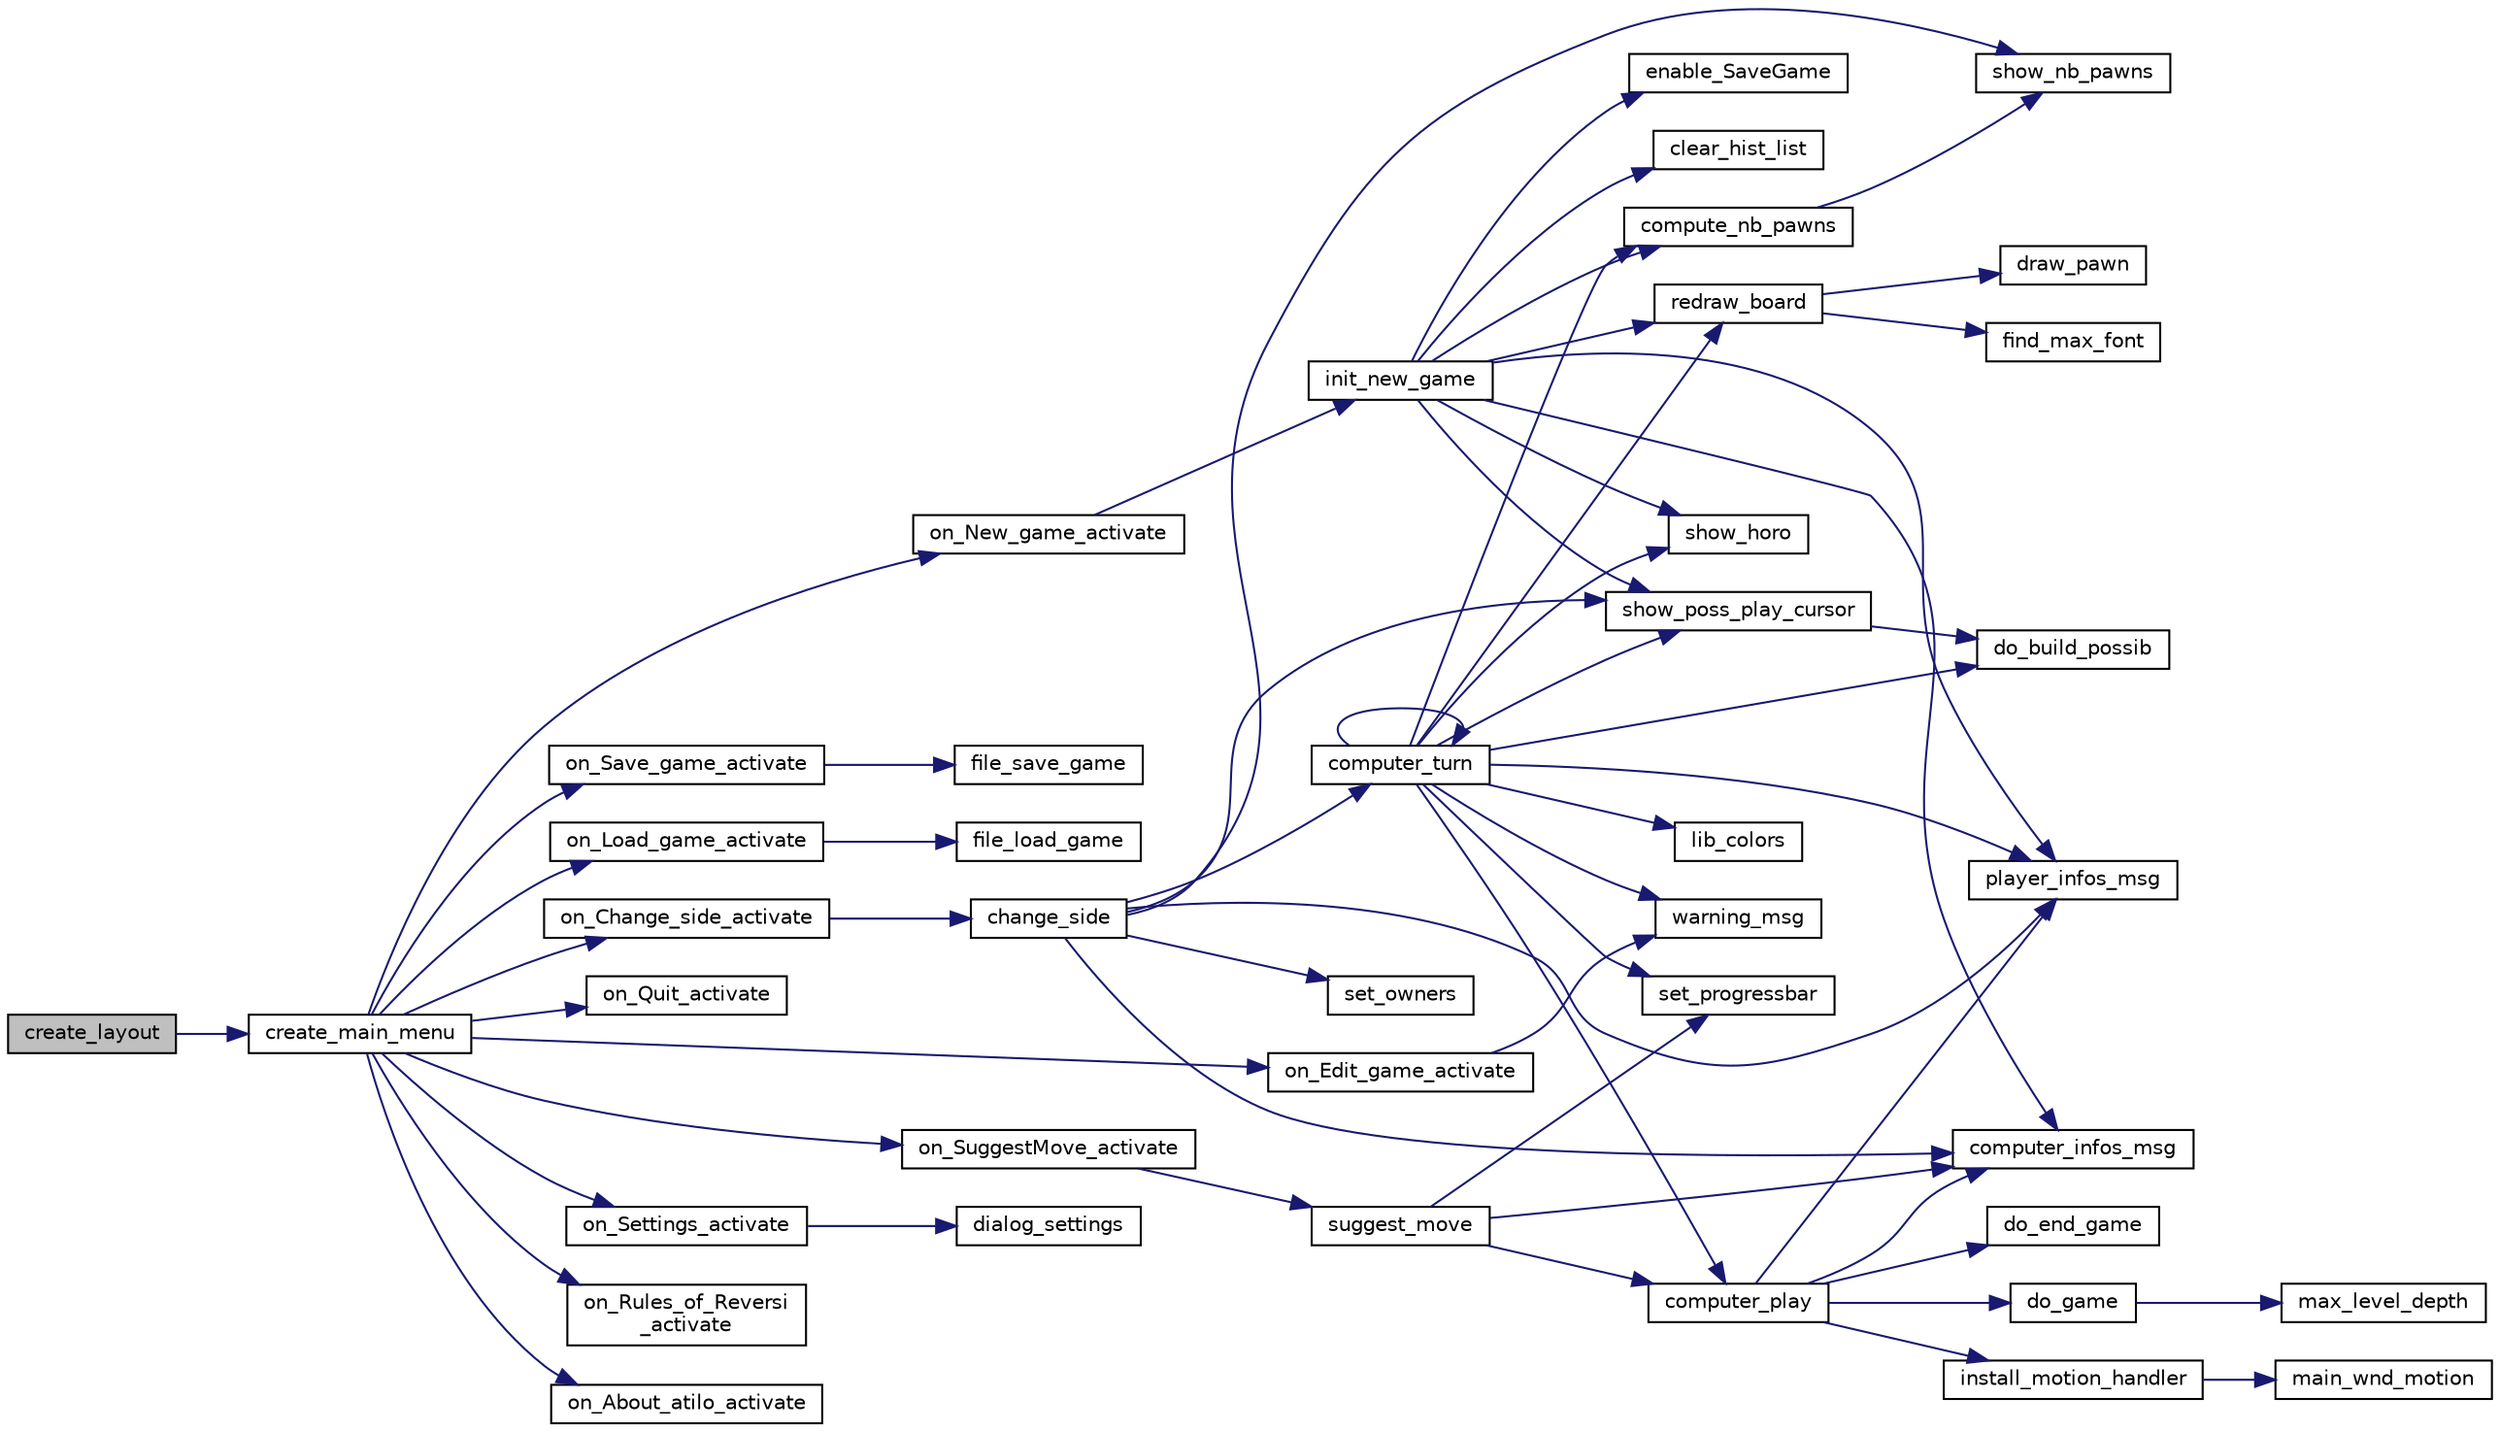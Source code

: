 digraph "create_layout"
{
  edge [fontname="Helvetica",fontsize="10",labelfontname="Helvetica",labelfontsize="10"];
  node [fontname="Helvetica",fontsize="10",shape=record];
  rankdir="LR";
  Node1 [label="create_layout",height=0.2,width=0.4,color="black", fillcolor="grey75", style="filled", fontcolor="black"];
  Node1 -> Node2 [color="midnightblue",fontsize="10",style="solid",fontname="Helvetica"];
  Node2 [label="create_main_menu",height=0.2,width=0.4,color="black", fillcolor="white", style="filled",URL="$menu_8c.html#a471cbcec6dc5a836f99b73a197689dc4",tooltip="TBD. "];
  Node2 -> Node3 [color="midnightblue",fontsize="10",style="solid",fontname="Helvetica"];
  Node3 [label="on_New_game_activate",height=0.2,width=0.4,color="black", fillcolor="white", style="filled",URL="$menu_8c.html#aba9deb52d27320ec8895b36f8f2512f1",tooltip="TBD. "];
  Node3 -> Node4 [color="midnightblue",fontsize="10",style="solid",fontname="Helvetica"];
  Node4 [label="init_new_game",height=0.2,width=0.4,color="black", fillcolor="white", style="filled",URL="$atilo_8c.html#a757d0c4230235ca011c35661c64ebf27",tooltip="TBD. "];
  Node4 -> Node5 [color="midnightblue",fontsize="10",style="solid",fontname="Helvetica"];
  Node5 [label="clear_hist_list",height=0.2,width=0.4,color="black", fillcolor="white", style="filled",URL="$atilo_8c.html#a27615890623c6f9ef5fc3fdabfbd487a",tooltip="TBD. "];
  Node4 -> Node6 [color="midnightblue",fontsize="10",style="solid",fontname="Helvetica"];
  Node6 [label="compute_nb_pawns",height=0.2,width=0.4,color="black", fillcolor="white", style="filled",URL="$play_8c.html#a3b624499792f8e8baba13ebc43777a0b",tooltip="TBD. "];
  Node6 -> Node7 [color="midnightblue",fontsize="10",style="solid",fontname="Helvetica"];
  Node7 [label="show_nb_pawns",height=0.2,width=0.4,color="black", fillcolor="white", style="filled",URL="$status_8c.html#a4fba2ff23717bd1aa3b270b4f3c88f96",tooltip="TBD. "];
  Node4 -> Node8 [color="midnightblue",fontsize="10",style="solid",fontname="Helvetica"];
  Node8 [label="computer_infos_msg",height=0.2,width=0.4,color="black", fillcolor="white", style="filled",URL="$layout_8c.html#a7784c84bb739265db053ac4ddc5bbc12",tooltip="TBD. "];
  Node4 -> Node9 [color="midnightblue",fontsize="10",style="solid",fontname="Helvetica"];
  Node9 [label="enable_SaveGame",height=0.2,width=0.4,color="black", fillcolor="white", style="filled",URL="$menu_8c.html#aa4bd3c11db92c12fa537dadb7230bcd6",tooltip="TBD. "];
  Node4 -> Node10 [color="midnightblue",fontsize="10",style="solid",fontname="Helvetica"];
  Node10 [label="player_infos_msg",height=0.2,width=0.4,color="black", fillcolor="white", style="filled",URL="$layout_8c.html#abe6e831df0165647ade700f4daa54c40",tooltip="TBD. "];
  Node4 -> Node11 [color="midnightblue",fontsize="10",style="solid",fontname="Helvetica"];
  Node11 [label="redraw_board",height=0.2,width=0.4,color="black", fillcolor="white", style="filled",URL="$layout_8c.html#a6fbe970f2fddbc239e9ce420ba56eca5",tooltip="TBD. "];
  Node11 -> Node12 [color="midnightblue",fontsize="10",style="solid",fontname="Helvetica"];
  Node12 [label="draw_pawn",height=0.2,width=0.4,color="black", fillcolor="white", style="filled",URL="$layout_8c.html#aa16982074176adf4f29d91c2e75c6a0c",tooltip="TBD. "];
  Node11 -> Node13 [color="midnightblue",fontsize="10",style="solid",fontname="Helvetica"];
  Node13 [label="find_max_font",height=0.2,width=0.4,color="black", fillcolor="white", style="filled",URL="$config_8c.html#adb9b9fe162d52f28aca8c66146a809a4",tooltip="TBD. "];
  Node4 -> Node14 [color="midnightblue",fontsize="10",style="solid",fontname="Helvetica"];
  Node14 [label="show_horo",height=0.2,width=0.4,color="black", fillcolor="white", style="filled",URL="$status_8c.html#a8a1da154fd268fe008ef644dbaab3563",tooltip="TBD. "];
  Node4 -> Node15 [color="midnightblue",fontsize="10",style="solid",fontname="Helvetica"];
  Node15 [label="show_poss_play_cursor",height=0.2,width=0.4,color="black", fillcolor="white", style="filled",URL="$play_8c.html#a3e46a6606bdf7412f1116dd2b5f2a144",tooltip="Check each cell. "];
  Node15 -> Node16 [color="midnightblue",fontsize="10",style="solid",fontname="Helvetica"];
  Node16 [label="do_build_possib",height=0.2,width=0.4,color="black", fillcolor="white", style="filled",URL="$play_8c.html#ac8f1e24b1e8f73a55b08aff017d375ff",tooltip="TBD. "];
  Node2 -> Node17 [color="midnightblue",fontsize="10",style="solid",fontname="Helvetica"];
  Node17 [label="on_Save_game_activate",height=0.2,width=0.4,color="black", fillcolor="white", style="filled",URL="$menu_8c.html#ae21741aa06c2ad0cb288b7fd12e64a59",tooltip="TBD. "];
  Node17 -> Node18 [color="midnightblue",fontsize="10",style="solid",fontname="Helvetica"];
  Node18 [label="file_save_game",height=0.2,width=0.4,color="black", fillcolor="white", style="filled",URL="$loadsave_8c.html#a9e20af3b8b1e387c2b42a32eebea5190",tooltip="TBD. "];
  Node2 -> Node19 [color="midnightblue",fontsize="10",style="solid",fontname="Helvetica"];
  Node19 [label="on_Load_game_activate",height=0.2,width=0.4,color="black", fillcolor="white", style="filled",URL="$menu_8c.html#a5dc2f074665d75a3cfa525de18fb7821",tooltip="TBD. "];
  Node19 -> Node20 [color="midnightblue",fontsize="10",style="solid",fontname="Helvetica"];
  Node20 [label="file_load_game",height=0.2,width=0.4,color="black", fillcolor="white", style="filled",URL="$loadsave_8c.html#a47df87b1735e234add6d4e14d781aa9b",tooltip="TBD. "];
  Node2 -> Node21 [color="midnightblue",fontsize="10",style="solid",fontname="Helvetica"];
  Node21 [label="on_Edit_game_activate",height=0.2,width=0.4,color="black", fillcolor="white", style="filled",URL="$menu_8c.html#a04d5e2bf2af626b16e2ab000c0b40310",tooltip="TBD. "];
  Node21 -> Node22 [color="midnightblue",fontsize="10",style="solid",fontname="Helvetica"];
  Node22 [label="warning_msg",height=0.2,width=0.4,color="black", fillcolor="white", style="filled",URL="$util_8c.html#a3306e5518e661692fc20bf3ee2ecc31a",tooltip="TBD. "];
  Node2 -> Node23 [color="midnightblue",fontsize="10",style="solid",fontname="Helvetica"];
  Node23 [label="on_Quit_activate",height=0.2,width=0.4,color="black", fillcolor="white", style="filled",URL="$menu_8c.html#a875faf62218d4c140eb78b668dce1db6",tooltip="TBD. "];
  Node2 -> Node24 [color="midnightblue",fontsize="10",style="solid",fontname="Helvetica"];
  Node24 [label="on_Change_side_activate",height=0.2,width=0.4,color="black", fillcolor="white", style="filled",URL="$menu_8c.html#adaa6cb2e2cabbbc530056e59198d6f28",tooltip="TBD. "];
  Node24 -> Node25 [color="midnightblue",fontsize="10",style="solid",fontname="Helvetica"];
  Node25 [label="change_side",height=0.2,width=0.4,color="black", fillcolor="white", style="filled",URL="$play_8c.html#a757ee62eb84c6fa1c94ae70fff642908",tooltip="TBD. "];
  Node25 -> Node8 [color="midnightblue",fontsize="10",style="solid",fontname="Helvetica"];
  Node25 -> Node10 [color="midnightblue",fontsize="10",style="solid",fontname="Helvetica"];
  Node25 -> Node26 [color="midnightblue",fontsize="10",style="solid",fontname="Helvetica"];
  Node26 [label="set_owners",height=0.2,width=0.4,color="black", fillcolor="white", style="filled",URL="$status_8c.html#a835a1f84350cec6e8a0b9d88970f79cd",tooltip="TBD. "];
  Node25 -> Node7 [color="midnightblue",fontsize="10",style="solid",fontname="Helvetica"];
  Node25 -> Node27 [color="midnightblue",fontsize="10",style="solid",fontname="Helvetica"];
  Node27 [label="computer_turn",height=0.2,width=0.4,color="black", fillcolor="white", style="filled",URL="$play_8c.html#a17abcf9afd0b549b7b3096b54c434215",tooltip="TBD. "];
  Node27 -> Node28 [color="midnightblue",fontsize="10",style="solid",fontname="Helvetica"];
  Node28 [label="computer_play",height=0.2,width=0.4,color="black", fillcolor="white", style="filled",URL="$play_8c.html#a532ee1d69e4607ff37f5bba170367090",tooltip="TBD. "];
  Node28 -> Node8 [color="midnightblue",fontsize="10",style="solid",fontname="Helvetica"];
  Node28 -> Node29 [color="midnightblue",fontsize="10",style="solid",fontname="Helvetica"];
  Node29 [label="install_motion_handler",height=0.2,width=0.4,color="black", fillcolor="white", style="filled",URL="$layout_8c.html#a5780cf40cad6e74575be54b51302f1b9",tooltip="TBD. "];
  Node29 -> Node30 [color="midnightblue",fontsize="10",style="solid",fontname="Helvetica"];
  Node30 [label="main_wnd_motion",height=0.2,width=0.4,color="black", fillcolor="white", style="filled",URL="$play_8c.html#a0541ba0433811df250387914677966b3",tooltip="TBD. "];
  Node28 -> Node31 [color="midnightblue",fontsize="10",style="solid",fontname="Helvetica"];
  Node31 [label="do_end_game",height=0.2,width=0.4,color="black", fillcolor="white", style="filled",URL="$endgame_8c.html#a3234a067ad9a3e234cf17ee54caf5c07",tooltip="TBD. "];
  Node28 -> Node32 [color="midnightblue",fontsize="10",style="solid",fontname="Helvetica"];
  Node32 [label="do_game",height=0.2,width=0.4,color="black", fillcolor="white", style="filled",URL="$game_8c.html#ad2f1bb4f135e7ae8bb2a3b808a476f05",tooltip="TBD. "];
  Node32 -> Node33 [color="midnightblue",fontsize="10",style="solid",fontname="Helvetica"];
  Node33 [label="max_level_depth",height=0.2,width=0.4,color="black", fillcolor="white", style="filled",URL="$game_8c.html#a2139b203244faaa8ec8e6c3a5989fa0e",tooltip="TBD. "];
  Node28 -> Node10 [color="midnightblue",fontsize="10",style="solid",fontname="Helvetica"];
  Node27 -> Node34 [color="midnightblue",fontsize="10",style="solid",fontname="Helvetica"];
  Node34 [label="set_progressbar",height=0.2,width=0.4,color="black", fillcolor="white", style="filled",URL="$status_8c.html#acf7a6cda63617a68fdd8da6deb615fed",tooltip="TBD. "];
  Node27 -> Node14 [color="midnightblue",fontsize="10",style="solid",fontname="Helvetica"];
  Node27 -> Node16 [color="midnightblue",fontsize="10",style="solid",fontname="Helvetica"];
  Node27 -> Node6 [color="midnightblue",fontsize="10",style="solid",fontname="Helvetica"];
  Node27 -> Node11 [color="midnightblue",fontsize="10",style="solid",fontname="Helvetica"];
  Node27 -> Node35 [color="midnightblue",fontsize="10",style="solid",fontname="Helvetica"];
  Node35 [label="lib_colors",height=0.2,width=0.4,color="black", fillcolor="white", style="filled",URL="$play_8c.html#a2683002534294d469dc80718780533e2",tooltip="TBD. "];
  Node27 -> Node15 [color="midnightblue",fontsize="10",style="solid",fontname="Helvetica"];
  Node27 -> Node10 [color="midnightblue",fontsize="10",style="solid",fontname="Helvetica"];
  Node27 -> Node22 [color="midnightblue",fontsize="10",style="solid",fontname="Helvetica"];
  Node27 -> Node27 [color="midnightblue",fontsize="10",style="solid",fontname="Helvetica"];
  Node25 -> Node15 [color="midnightblue",fontsize="10",style="solid",fontname="Helvetica"];
  Node2 -> Node36 [color="midnightblue",fontsize="10",style="solid",fontname="Helvetica"];
  Node36 [label="on_SuggestMove_activate",height=0.2,width=0.4,color="black", fillcolor="white", style="filled",URL="$menu_8c.html#a6cd03b800760984c01ff27debfff45b0",tooltip="TBD. "];
  Node36 -> Node37 [color="midnightblue",fontsize="10",style="solid",fontname="Helvetica"];
  Node37 [label="suggest_move",height=0.2,width=0.4,color="black", fillcolor="white", style="filled",URL="$play_8c.html#a7b91e50ab5d9714c51a8a998c044d09b",tooltip="TBD. "];
  Node37 -> Node28 [color="midnightblue",fontsize="10",style="solid",fontname="Helvetica"];
  Node37 -> Node34 [color="midnightblue",fontsize="10",style="solid",fontname="Helvetica"];
  Node37 -> Node8 [color="midnightblue",fontsize="10",style="solid",fontname="Helvetica"];
  Node2 -> Node38 [color="midnightblue",fontsize="10",style="solid",fontname="Helvetica"];
  Node38 [label="on_Settings_activate",height=0.2,width=0.4,color="black", fillcolor="white", style="filled",URL="$menu_8c.html#a818a6c288d15f67fe0e4fca16f45fba3",tooltip="TBD. "];
  Node38 -> Node39 [color="midnightblue",fontsize="10",style="solid",fontname="Helvetica"];
  Node39 [label="dialog_settings",height=0.2,width=0.4,color="black", fillcolor="white", style="filled",URL="$settings_8c.html#a65c4c02efce178a3f032d604912bfd1a",tooltip="TBD. "];
  Node2 -> Node40 [color="midnightblue",fontsize="10",style="solid",fontname="Helvetica"];
  Node40 [label="on_Rules_of_Reversi\l_activate",height=0.2,width=0.4,color="black", fillcolor="white", style="filled",URL="$menu_8c.html#a6e6a68f2ab39489b28b1f829d55f9167",tooltip="TBD. "];
  Node2 -> Node41 [color="midnightblue",fontsize="10",style="solid",fontname="Helvetica"];
  Node41 [label="on_About_atilo_activate",height=0.2,width=0.4,color="black", fillcolor="white", style="filled",URL="$menu_8c.html#a9b189150e5f9ea4171788439cd34f059",tooltip="TBD. "];
}
